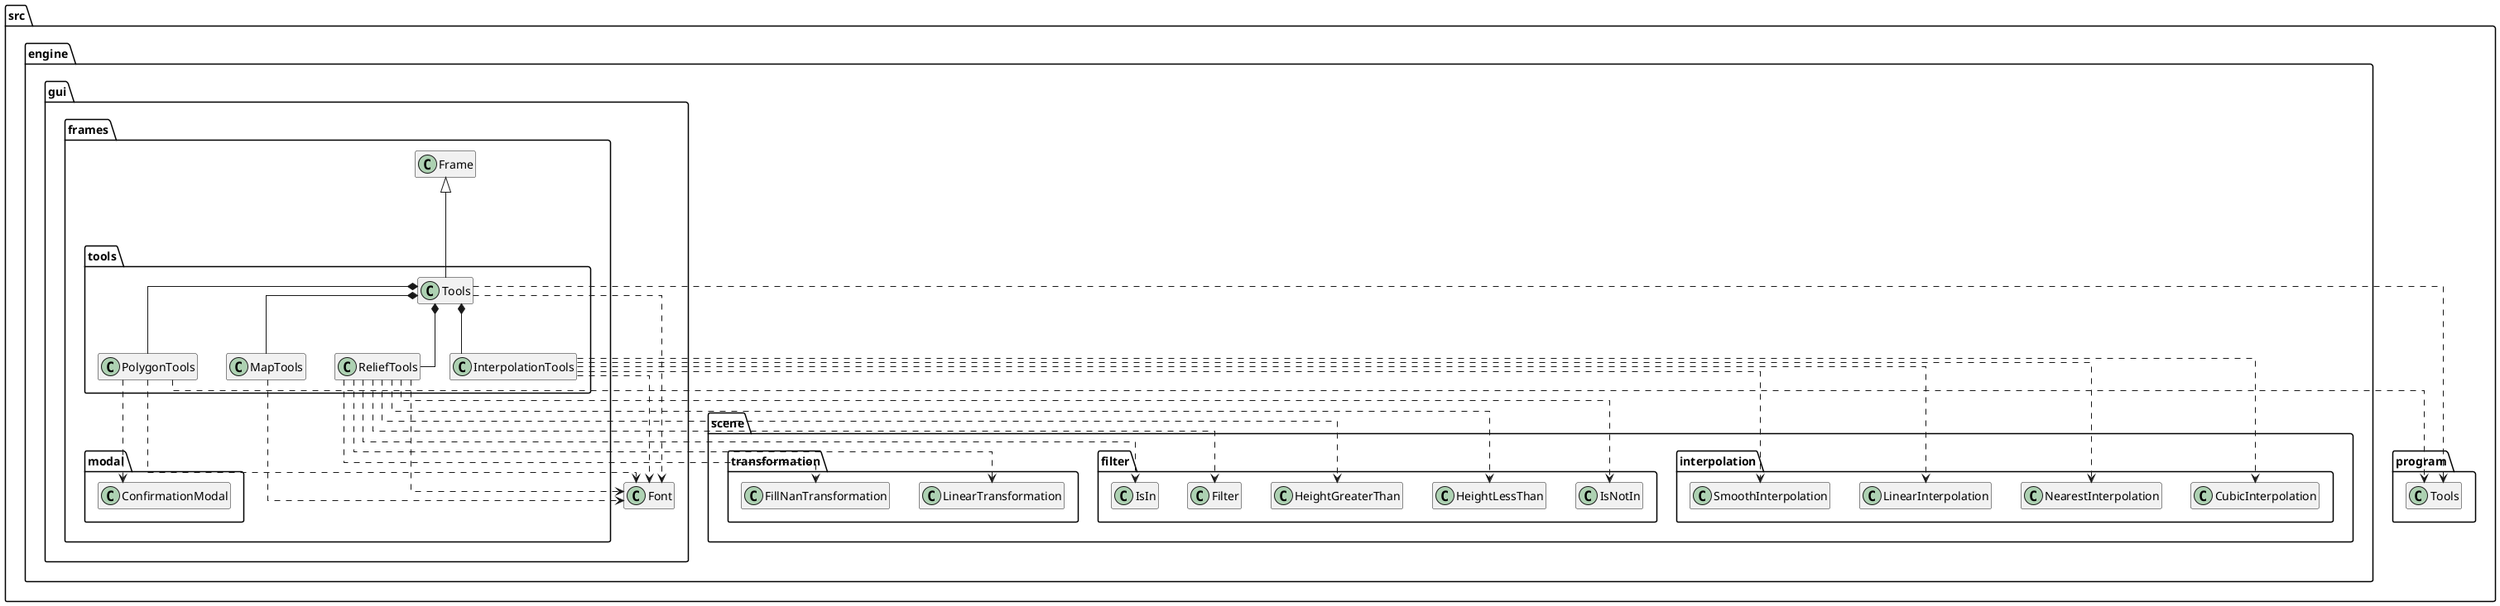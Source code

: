 @startuml

' Template file to use to create the diagrams od the packages.
' Every file must have a sub part called INTERNAL with the internal connections of the package and
' a sub part called EXTERNAL with the external parts.
skinparam linetype polyline
skinparam linetype ortho

!startsub INTERNAL

package src.engine.gui.frames.tools {
    class src.engine.gui.frames.tools.Tools
    class src.engine.gui.frames.tools.ReliefTools
    class src.engine.gui.frames.tools.PolygonTools
    class src.engine.gui.frames.tools.InterpolationTools
    class src.engine.gui.frames.tools.MapTools
}

src.engine.gui.frames.tools.Tools *-- src.engine.gui.frames.tools.ReliefTools
src.engine.gui.frames.tools.Tools *-- src.engine.gui.frames.tools.PolygonTools
src.engine.gui.frames.tools.Tools *-- src.engine.gui.frames.tools.InterpolationTools
src.engine.gui.frames.tools.Tools *-- src.engine.gui.frames.tools.MapTools
!endsub



!startsub EXTERNAL
    src.engine.gui.frames.tools.Tools -u--|> src.engine.gui.frames.Frame
    src.engine.gui.frames.tools.PolygonTools ..> src.program.Tools
    src.engine.gui.frames.tools.Tools ..> src.program.Tools

    src.engine.gui.frames.tools.ReliefTools ..> src.engine.scene.filter.Filter
    src.engine.gui.frames.tools.ReliefTools ..> src.engine.scene.filter.IsIn
    src.engine.gui.frames.tools.ReliefTools ..> src.engine.scene.filter.IsNotIn
    src.engine.gui.frames.tools.ReliefTools ..> src.engine.scene.filter.HeightLessThan
    src.engine.gui.frames.tools.ReliefTools ..> src.engine.scene.filter.HeightGreaterThan
    src.engine.gui.frames.tools.ReliefTools ..> src.engine.scene.transformation.LinearTransformation
    src.engine.gui.frames.tools.ReliefTools ..> src.engine.scene.transformation.FillNanTransformation

    src.engine.gui.frames.tools.InterpolationTools ..> src.engine.scene.interpolation.CubicInterpolation
    src.engine.gui.frames.tools.InterpolationTools ..> src.engine.scene.interpolation.NearestInterpolation
    src.engine.gui.frames.tools.InterpolationTools ..> src.engine.scene.interpolation.LinearInterpolation
    src.engine.gui.frames.tools.InterpolationTools ..> src.engine.scene.interpolation.SmoothInterpolation

    src.engine.gui.frames.tools.InterpolationTools ..> src.engine.gui.Font
    src.engine.gui.frames.tools.MapTools ..> src.engine.gui.Font
    src.engine.gui.frames.tools.PolygonTools ..> src.engine.gui.Font
    src.engine.gui.frames.tools.ReliefTools ..> src.engine.gui.Font
    src.engine.gui.frames.tools.Tools ..> src.engine.gui.Font

    src.engine.gui.frames.tools.PolygonTools ..> src.engine.gui.frames.modal.ConfirmationModal
!endsub

hide members

@enduml